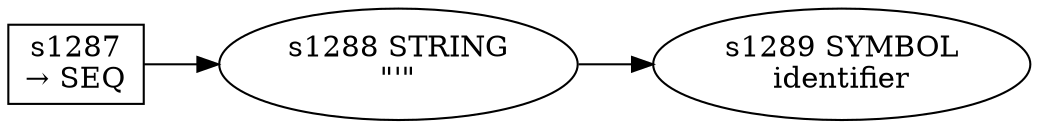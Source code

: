 
  digraph loop_label {
  
    rankdir=LR;
  
    s1287 [label="s1287\n&rarr; SEQ", shape=record, fixedsize=false, peripheries=1];
  s1288 [label="s1288 STRING\n\"'\""];
  s1287 -> s1288 [];
  s1289 [label="s1289 SYMBOL\nidentifier" href="rust-grammar.json.identifier.dot.svg"];
  s1288 -> s1289 [];
  
  }
  